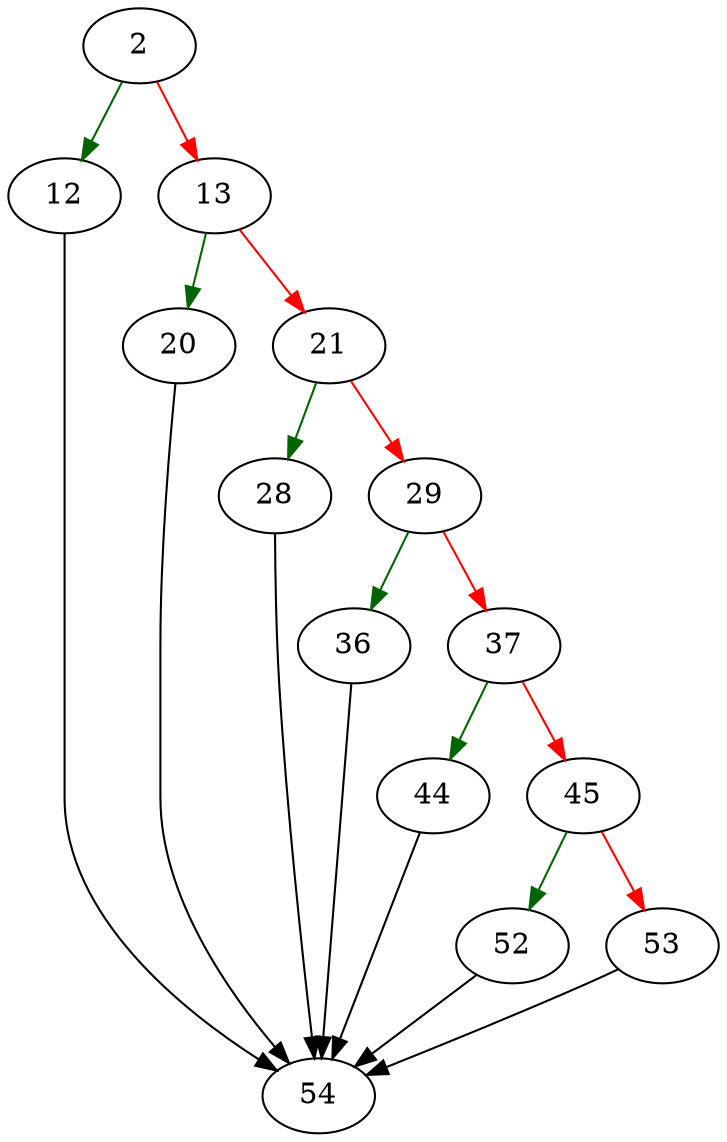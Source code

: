 strict digraph "sqlite3WalkSelectExpr" {
	// Node definitions.
	2 [entry=true];
	12;
	13;
	54;
	20;
	21;
	28;
	29;
	36;
	37;
	44;
	45;
	52;
	53;

	// Edge definitions.
	2 -> 12 [
		color=darkgreen
		cond=true
	];
	2 -> 13 [
		color=red
		cond=false
	];
	12 -> 54;
	13 -> 20 [
		color=darkgreen
		cond=true
	];
	13 -> 21 [
		color=red
		cond=false
	];
	20 -> 54;
	21 -> 28 [
		color=darkgreen
		cond=true
	];
	21 -> 29 [
		color=red
		cond=false
	];
	28 -> 54;
	29 -> 36 [
		color=darkgreen
		cond=true
	];
	29 -> 37 [
		color=red
		cond=false
	];
	36 -> 54;
	37 -> 44 [
		color=darkgreen
		cond=true
	];
	37 -> 45 [
		color=red
		cond=false
	];
	44 -> 54;
	45 -> 52 [
		color=darkgreen
		cond=true
	];
	45 -> 53 [
		color=red
		cond=false
	];
	52 -> 54;
	53 -> 54;
}